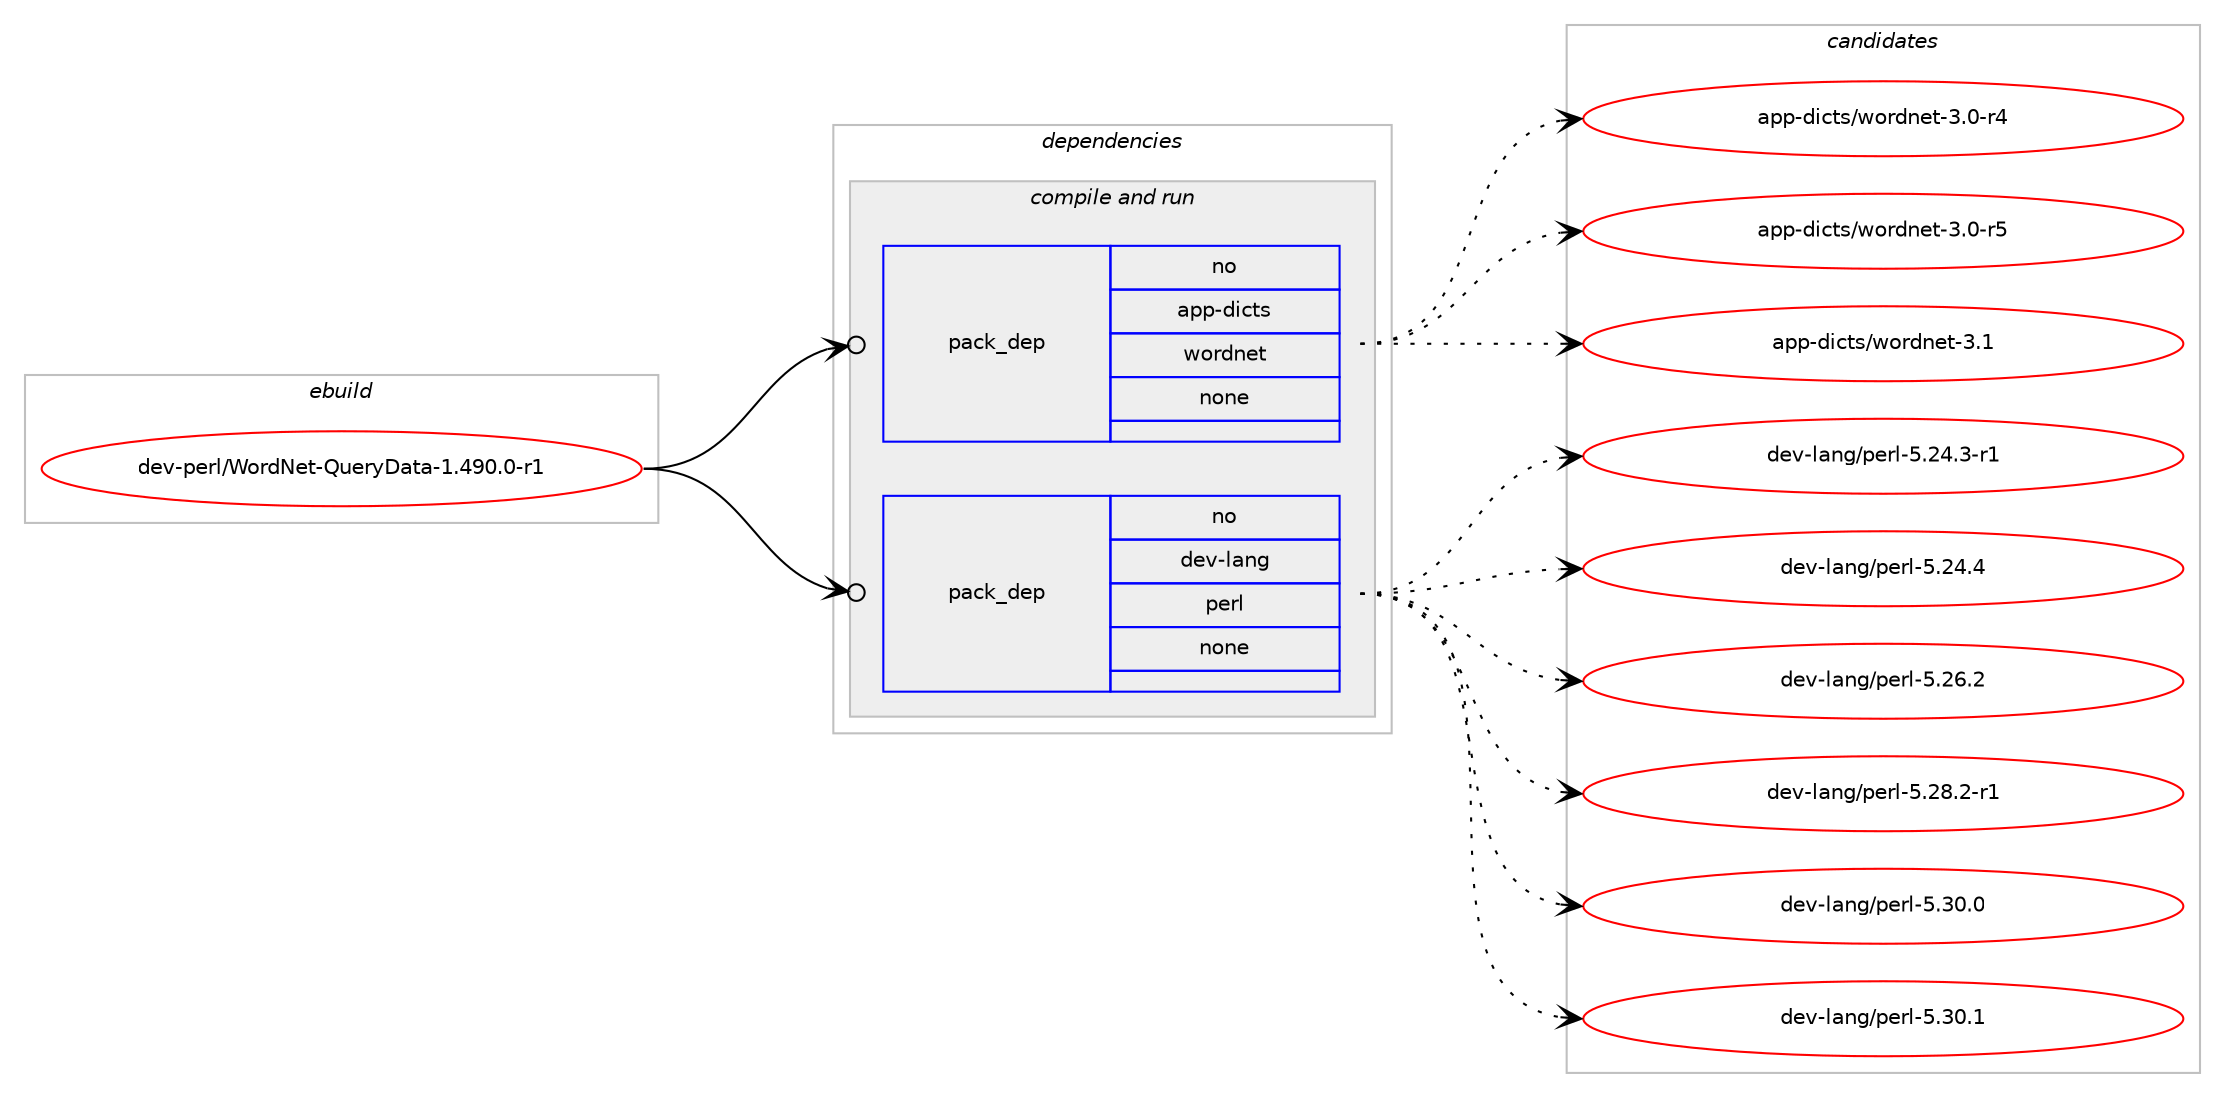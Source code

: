 digraph prolog {

# *************
# Graph options
# *************

newrank=true;
concentrate=true;
compound=true;
graph [rankdir=LR,fontname=Helvetica,fontsize=10,ranksep=1.5];#, ranksep=2.5, nodesep=0.2];
edge  [arrowhead=vee];
node  [fontname=Helvetica,fontsize=10];

# **********
# The ebuild
# **********

subgraph cluster_leftcol {
color=gray;
rank=same;
label=<<i>ebuild</i>>;
id [label="dev-perl/WordNet-QueryData-1.490.0-r1", color=red, width=4, href="../dev-perl/WordNet-QueryData-1.490.0-r1.svg"];
}

# ****************
# The dependencies
# ****************

subgraph cluster_midcol {
color=gray;
label=<<i>dependencies</i>>;
subgraph cluster_compile {
fillcolor="#eeeeee";
style=filled;
label=<<i>compile</i>>;
}
subgraph cluster_compileandrun {
fillcolor="#eeeeee";
style=filled;
label=<<i>compile and run</i>>;
subgraph pack441520 {
dependency587726 [label=<<TABLE BORDER="0" CELLBORDER="1" CELLSPACING="0" CELLPADDING="4" WIDTH="220"><TR><TD ROWSPAN="6" CELLPADDING="30">pack_dep</TD></TR><TR><TD WIDTH="110">no</TD></TR><TR><TD>app-dicts</TD></TR><TR><TD>wordnet</TD></TR><TR><TD>none</TD></TR><TR><TD></TD></TR></TABLE>>, shape=none, color=blue];
}
id:e -> dependency587726:w [weight=20,style="solid",arrowhead="odotvee"];
subgraph pack441521 {
dependency587727 [label=<<TABLE BORDER="0" CELLBORDER="1" CELLSPACING="0" CELLPADDING="4" WIDTH="220"><TR><TD ROWSPAN="6" CELLPADDING="30">pack_dep</TD></TR><TR><TD WIDTH="110">no</TD></TR><TR><TD>dev-lang</TD></TR><TR><TD>perl</TD></TR><TR><TD>none</TD></TR><TR><TD></TD></TR></TABLE>>, shape=none, color=blue];
}
id:e -> dependency587727:w [weight=20,style="solid",arrowhead="odotvee"];
}
subgraph cluster_run {
fillcolor="#eeeeee";
style=filled;
label=<<i>run</i>>;
}
}

# **************
# The candidates
# **************

subgraph cluster_choices {
rank=same;
color=gray;
label=<<i>candidates</i>>;

subgraph choice441520 {
color=black;
nodesep=1;
choice97112112451001059911611547119111114100110101116455146484511452 [label="app-dicts/wordnet-3.0-r4", color=red, width=4,href="../app-dicts/wordnet-3.0-r4.svg"];
choice97112112451001059911611547119111114100110101116455146484511453 [label="app-dicts/wordnet-3.0-r5", color=red, width=4,href="../app-dicts/wordnet-3.0-r5.svg"];
choice9711211245100105991161154711911111410011010111645514649 [label="app-dicts/wordnet-3.1", color=red, width=4,href="../app-dicts/wordnet-3.1.svg"];
dependency587726:e -> choice97112112451001059911611547119111114100110101116455146484511452:w [style=dotted,weight="100"];
dependency587726:e -> choice97112112451001059911611547119111114100110101116455146484511453:w [style=dotted,weight="100"];
dependency587726:e -> choice9711211245100105991161154711911111410011010111645514649:w [style=dotted,weight="100"];
}
subgraph choice441521 {
color=black;
nodesep=1;
choice100101118451089711010347112101114108455346505246514511449 [label="dev-lang/perl-5.24.3-r1", color=red, width=4,href="../dev-lang/perl-5.24.3-r1.svg"];
choice10010111845108971101034711210111410845534650524652 [label="dev-lang/perl-5.24.4", color=red, width=4,href="../dev-lang/perl-5.24.4.svg"];
choice10010111845108971101034711210111410845534650544650 [label="dev-lang/perl-5.26.2", color=red, width=4,href="../dev-lang/perl-5.26.2.svg"];
choice100101118451089711010347112101114108455346505646504511449 [label="dev-lang/perl-5.28.2-r1", color=red, width=4,href="../dev-lang/perl-5.28.2-r1.svg"];
choice10010111845108971101034711210111410845534651484648 [label="dev-lang/perl-5.30.0", color=red, width=4,href="../dev-lang/perl-5.30.0.svg"];
choice10010111845108971101034711210111410845534651484649 [label="dev-lang/perl-5.30.1", color=red, width=4,href="../dev-lang/perl-5.30.1.svg"];
dependency587727:e -> choice100101118451089711010347112101114108455346505246514511449:w [style=dotted,weight="100"];
dependency587727:e -> choice10010111845108971101034711210111410845534650524652:w [style=dotted,weight="100"];
dependency587727:e -> choice10010111845108971101034711210111410845534650544650:w [style=dotted,weight="100"];
dependency587727:e -> choice100101118451089711010347112101114108455346505646504511449:w [style=dotted,weight="100"];
dependency587727:e -> choice10010111845108971101034711210111410845534651484648:w [style=dotted,weight="100"];
dependency587727:e -> choice10010111845108971101034711210111410845534651484649:w [style=dotted,weight="100"];
}
}

}
